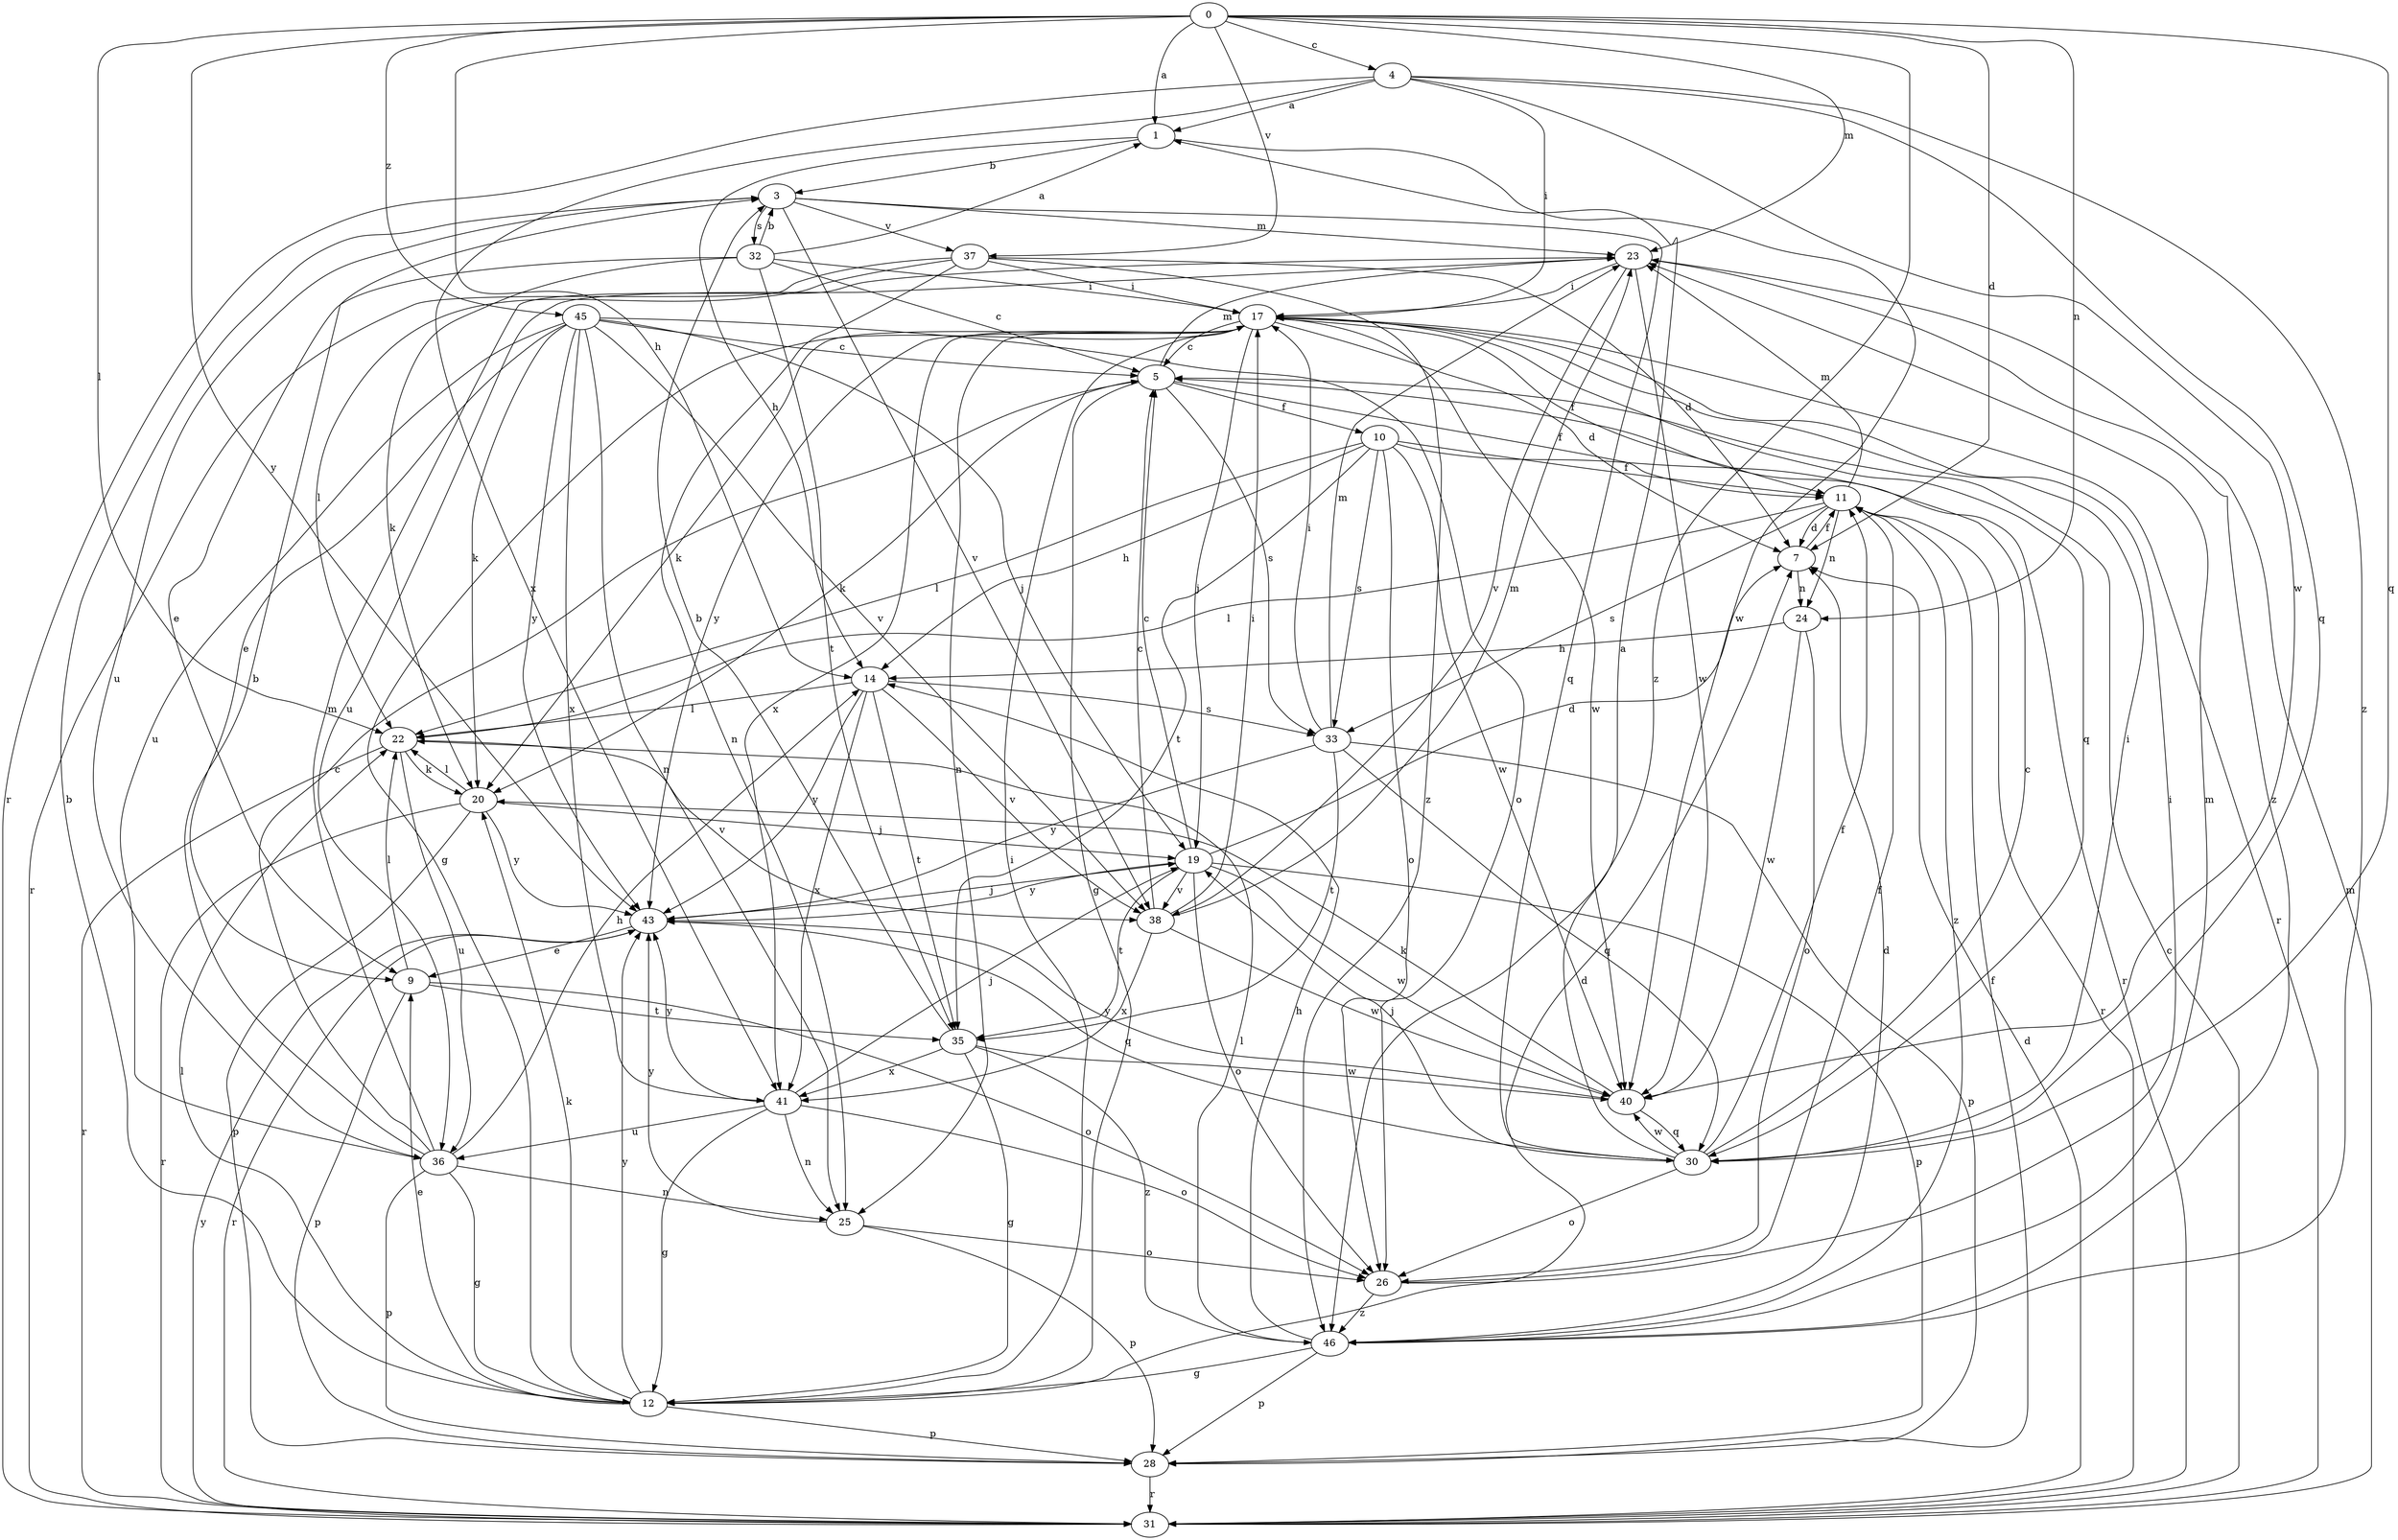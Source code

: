 strict digraph  {
0;
1;
3;
4;
5;
7;
9;
10;
11;
12;
14;
17;
19;
20;
22;
23;
24;
25;
26;
28;
30;
31;
32;
33;
35;
36;
37;
38;
40;
41;
43;
45;
46;
0 -> 1  [label=a];
0 -> 4  [label=c];
0 -> 7  [label=d];
0 -> 14  [label=h];
0 -> 22  [label=l];
0 -> 23  [label=m];
0 -> 24  [label=n];
0 -> 30  [label=q];
0 -> 37  [label=v];
0 -> 43  [label=y];
0 -> 45  [label=z];
0 -> 46  [label=z];
1 -> 3  [label=b];
1 -> 14  [label=h];
1 -> 40  [label=w];
3 -> 23  [label=m];
3 -> 30  [label=q];
3 -> 32  [label=s];
3 -> 36  [label=u];
3 -> 37  [label=v];
3 -> 38  [label=v];
4 -> 1  [label=a];
4 -> 17  [label=i];
4 -> 30  [label=q];
4 -> 31  [label=r];
4 -> 40  [label=w];
4 -> 41  [label=x];
4 -> 46  [label=z];
5 -> 10  [label=f];
5 -> 11  [label=f];
5 -> 12  [label=g];
5 -> 20  [label=k];
5 -> 23  [label=m];
5 -> 33  [label=s];
7 -> 11  [label=f];
7 -> 24  [label=n];
9 -> 22  [label=l];
9 -> 26  [label=o];
9 -> 28  [label=p];
9 -> 35  [label=t];
10 -> 11  [label=f];
10 -> 14  [label=h];
10 -> 22  [label=l];
10 -> 26  [label=o];
10 -> 31  [label=r];
10 -> 33  [label=s];
10 -> 35  [label=t];
10 -> 40  [label=w];
11 -> 7  [label=d];
11 -> 22  [label=l];
11 -> 23  [label=m];
11 -> 24  [label=n];
11 -> 31  [label=r];
11 -> 33  [label=s];
11 -> 46  [label=z];
12 -> 3  [label=b];
12 -> 7  [label=d];
12 -> 9  [label=e];
12 -> 17  [label=i];
12 -> 20  [label=k];
12 -> 22  [label=l];
12 -> 28  [label=p];
12 -> 43  [label=y];
14 -> 22  [label=l];
14 -> 33  [label=s];
14 -> 35  [label=t];
14 -> 38  [label=v];
14 -> 41  [label=x];
14 -> 43  [label=y];
17 -> 5  [label=c];
17 -> 7  [label=d];
17 -> 11  [label=f];
17 -> 12  [label=g];
17 -> 19  [label=j];
17 -> 20  [label=k];
17 -> 25  [label=n];
17 -> 30  [label=q];
17 -> 31  [label=r];
17 -> 40  [label=w];
17 -> 41  [label=x];
17 -> 43  [label=y];
19 -> 5  [label=c];
19 -> 7  [label=d];
19 -> 26  [label=o];
19 -> 28  [label=p];
19 -> 35  [label=t];
19 -> 38  [label=v];
19 -> 40  [label=w];
19 -> 43  [label=y];
20 -> 19  [label=j];
20 -> 22  [label=l];
20 -> 28  [label=p];
20 -> 31  [label=r];
20 -> 43  [label=y];
22 -> 20  [label=k];
22 -> 31  [label=r];
22 -> 36  [label=u];
22 -> 38  [label=v];
23 -> 17  [label=i];
23 -> 36  [label=u];
23 -> 38  [label=v];
23 -> 40  [label=w];
23 -> 46  [label=z];
24 -> 14  [label=h];
24 -> 26  [label=o];
24 -> 40  [label=w];
25 -> 26  [label=o];
25 -> 28  [label=p];
25 -> 43  [label=y];
26 -> 11  [label=f];
26 -> 17  [label=i];
26 -> 46  [label=z];
28 -> 11  [label=f];
28 -> 31  [label=r];
30 -> 1  [label=a];
30 -> 5  [label=c];
30 -> 11  [label=f];
30 -> 17  [label=i];
30 -> 19  [label=j];
30 -> 26  [label=o];
30 -> 40  [label=w];
31 -> 5  [label=c];
31 -> 7  [label=d];
31 -> 23  [label=m];
31 -> 43  [label=y];
32 -> 1  [label=a];
32 -> 3  [label=b];
32 -> 5  [label=c];
32 -> 9  [label=e];
32 -> 17  [label=i];
32 -> 20  [label=k];
32 -> 35  [label=t];
33 -> 17  [label=i];
33 -> 23  [label=m];
33 -> 28  [label=p];
33 -> 30  [label=q];
33 -> 35  [label=t];
33 -> 43  [label=y];
35 -> 3  [label=b];
35 -> 12  [label=g];
35 -> 40  [label=w];
35 -> 41  [label=x];
35 -> 46  [label=z];
36 -> 3  [label=b];
36 -> 5  [label=c];
36 -> 12  [label=g];
36 -> 14  [label=h];
36 -> 23  [label=m];
36 -> 25  [label=n];
36 -> 28  [label=p];
37 -> 7  [label=d];
37 -> 17  [label=i];
37 -> 22  [label=l];
37 -> 25  [label=n];
37 -> 31  [label=r];
37 -> 46  [label=z];
38 -> 5  [label=c];
38 -> 17  [label=i];
38 -> 23  [label=m];
38 -> 40  [label=w];
38 -> 41  [label=x];
40 -> 20  [label=k];
40 -> 30  [label=q];
40 -> 43  [label=y];
41 -> 12  [label=g];
41 -> 19  [label=j];
41 -> 25  [label=n];
41 -> 26  [label=o];
41 -> 36  [label=u];
41 -> 43  [label=y];
43 -> 9  [label=e];
43 -> 19  [label=j];
43 -> 30  [label=q];
43 -> 31  [label=r];
45 -> 5  [label=c];
45 -> 9  [label=e];
45 -> 19  [label=j];
45 -> 20  [label=k];
45 -> 25  [label=n];
45 -> 26  [label=o];
45 -> 36  [label=u];
45 -> 38  [label=v];
45 -> 41  [label=x];
45 -> 43  [label=y];
46 -> 7  [label=d];
46 -> 12  [label=g];
46 -> 14  [label=h];
46 -> 22  [label=l];
46 -> 23  [label=m];
46 -> 28  [label=p];
}
